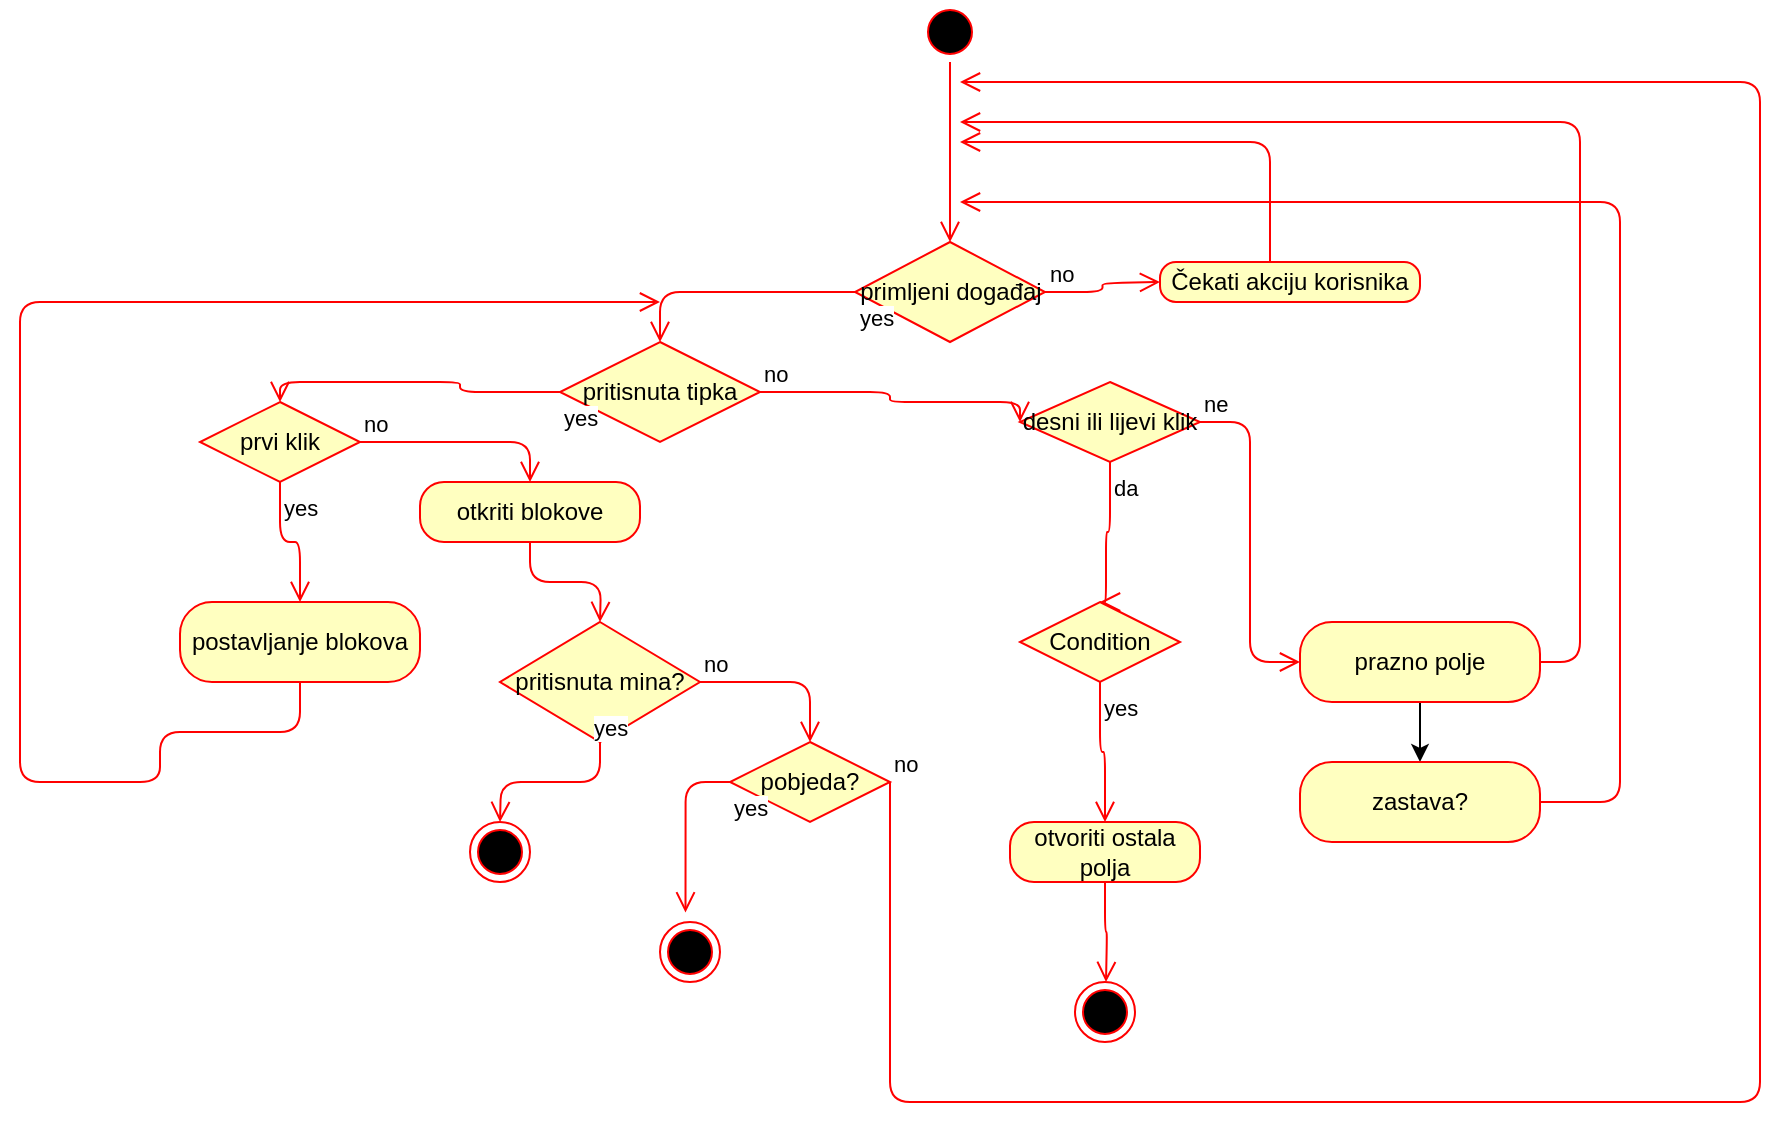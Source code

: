 <mxfile version="14.1.9" type="github">
  <diagram id="qLuT3XfCKeINz1VR8Xrh" name="Page-1">
    <mxGraphModel dx="1901" dy="547" grid="1" gridSize="10" guides="1" tooltips="1" connect="1" arrows="1" fold="1" page="1" pageScale="1" pageWidth="850" pageHeight="1100" math="0" shadow="0">
      <root>
        <mxCell id="0" />
        <mxCell id="1" parent="0" />
        <mxCell id="8PvSvtGJIS-I1I_CBf9S-1" value="" style="ellipse;html=1;shape=startState;fillColor=#000000;strokeColor=#ff0000;" vertex="1" parent="1">
          <mxGeometry x="380" y="10" width="30" height="30" as="geometry" />
        </mxCell>
        <mxCell id="8PvSvtGJIS-I1I_CBf9S-2" value="" style="edgeStyle=orthogonalEdgeStyle;html=1;verticalAlign=bottom;endArrow=open;endSize=8;strokeColor=#ff0000;entryX=0.5;entryY=0;entryDx=0;entryDy=0;" edge="1" source="8PvSvtGJIS-I1I_CBf9S-1" parent="1" target="8PvSvtGJIS-I1I_CBf9S-11">
          <mxGeometry relative="1" as="geometry">
            <mxPoint x="220" y="130" as="targetPoint" />
            <Array as="points">
              <mxPoint x="395" y="110" />
              <mxPoint x="395" y="110" />
            </Array>
          </mxGeometry>
        </mxCell>
        <mxCell id="8PvSvtGJIS-I1I_CBf9S-11" value="&lt;span class=&quot;VIiyi&quot; lang=&quot;hr&quot;&gt;&lt;span class=&quot;JLqJ4b ChMk0b&quot;&gt;&lt;span&gt;primljeni događaj&lt;/span&gt;&lt;/span&gt;&lt;/span&gt;" style="rhombus;whiteSpace=wrap;html=1;fillColor=#ffffc0;strokeColor=#ff0000;" vertex="1" parent="1">
          <mxGeometry x="347.5" y="130" width="95" height="50" as="geometry" />
        </mxCell>
        <mxCell id="8PvSvtGJIS-I1I_CBf9S-12" value="no" style="edgeStyle=orthogonalEdgeStyle;html=1;align=left;verticalAlign=bottom;endArrow=open;endSize=8;strokeColor=#ff0000;" edge="1" source="8PvSvtGJIS-I1I_CBf9S-11" parent="1">
          <mxGeometry x="-1" relative="1" as="geometry">
            <mxPoint x="500" y="150" as="targetPoint" />
          </mxGeometry>
        </mxCell>
        <mxCell id="8PvSvtGJIS-I1I_CBf9S-13" value="yes" style="edgeStyle=orthogonalEdgeStyle;html=1;align=left;verticalAlign=top;endArrow=open;endSize=8;strokeColor=#ff0000;entryX=0.5;entryY=0;entryDx=0;entryDy=0;" edge="1" source="8PvSvtGJIS-I1I_CBf9S-11" parent="1" target="8PvSvtGJIS-I1I_CBf9S-17">
          <mxGeometry x="-1" relative="1" as="geometry">
            <mxPoint x="220" y="150" as="targetPoint" />
          </mxGeometry>
        </mxCell>
        <mxCell id="8PvSvtGJIS-I1I_CBf9S-14" value="Čekati akciju korisnika" style="rounded=1;whiteSpace=wrap;html=1;arcSize=40;fontColor=#000000;fillColor=#ffffc0;strokeColor=#ff0000;" vertex="1" parent="1">
          <mxGeometry x="500" y="140" width="130" height="20" as="geometry" />
        </mxCell>
        <mxCell id="8PvSvtGJIS-I1I_CBf9S-15" value="" style="edgeStyle=orthogonalEdgeStyle;html=1;verticalAlign=bottom;endArrow=open;endSize=8;strokeColor=#ff0000;" edge="1" source="8PvSvtGJIS-I1I_CBf9S-14" parent="1">
          <mxGeometry relative="1" as="geometry">
            <mxPoint x="400" y="80" as="targetPoint" />
            <Array as="points">
              <mxPoint x="555" y="80" />
              <mxPoint x="555" y="80" />
            </Array>
          </mxGeometry>
        </mxCell>
        <mxCell id="8PvSvtGJIS-I1I_CBf9S-17" value="pritisnuta tipka" style="rhombus;whiteSpace=wrap;html=1;fillColor=#ffffc0;strokeColor=#ff0000;" vertex="1" parent="1">
          <mxGeometry x="200" y="180" width="100" height="50" as="geometry" />
        </mxCell>
        <mxCell id="8PvSvtGJIS-I1I_CBf9S-18" value="no" style="edgeStyle=orthogonalEdgeStyle;html=1;align=left;verticalAlign=bottom;endArrow=open;endSize=8;strokeColor=#ff0000;entryX=0;entryY=0.5;entryDx=0;entryDy=0;" edge="1" source="8PvSvtGJIS-I1I_CBf9S-17" parent="1" target="8PvSvtGJIS-I1I_CBf9S-56">
          <mxGeometry x="-1" relative="1" as="geometry">
            <mxPoint x="430" y="210" as="targetPoint" />
            <Array as="points">
              <mxPoint x="365" y="205" />
              <mxPoint x="365" y="210" />
              <mxPoint x="430" y="210" />
            </Array>
          </mxGeometry>
        </mxCell>
        <mxCell id="8PvSvtGJIS-I1I_CBf9S-19" value="yes" style="edgeStyle=orthogonalEdgeStyle;html=1;align=left;verticalAlign=top;endArrow=open;endSize=8;strokeColor=#ff0000;entryX=0.5;entryY=0;entryDx=0;entryDy=0;" edge="1" source="8PvSvtGJIS-I1I_CBf9S-17" parent="1" target="8PvSvtGJIS-I1I_CBf9S-20">
          <mxGeometry x="-1" relative="1" as="geometry">
            <mxPoint x="60" y="190" as="targetPoint" />
          </mxGeometry>
        </mxCell>
        <mxCell id="8PvSvtGJIS-I1I_CBf9S-20" value="prvi klik" style="rhombus;whiteSpace=wrap;html=1;fillColor=#ffffc0;strokeColor=#ff0000;" vertex="1" parent="1">
          <mxGeometry x="20" y="210" width="80" height="40" as="geometry" />
        </mxCell>
        <mxCell id="8PvSvtGJIS-I1I_CBf9S-21" value="no" style="edgeStyle=orthogonalEdgeStyle;html=1;align=left;verticalAlign=bottom;endArrow=open;endSize=8;strokeColor=#ff0000;entryX=0.5;entryY=0;entryDx=0;entryDy=0;" edge="1" source="8PvSvtGJIS-I1I_CBf9S-20" parent="1" target="8PvSvtGJIS-I1I_CBf9S-31">
          <mxGeometry x="-1" relative="1" as="geometry">
            <mxPoint x="240" y="230" as="targetPoint" />
          </mxGeometry>
        </mxCell>
        <mxCell id="8PvSvtGJIS-I1I_CBf9S-22" value="yes" style="edgeStyle=orthogonalEdgeStyle;html=1;align=left;verticalAlign=top;endArrow=open;endSize=8;strokeColor=#ff0000;entryX=0.5;entryY=0;entryDx=0;entryDy=0;" edge="1" source="8PvSvtGJIS-I1I_CBf9S-20" parent="1" target="8PvSvtGJIS-I1I_CBf9S-28">
          <mxGeometry x="-1" relative="1" as="geometry">
            <mxPoint x="70" y="300" as="targetPoint" />
          </mxGeometry>
        </mxCell>
        <mxCell id="8PvSvtGJIS-I1I_CBf9S-28" value="postavljanje blokova" style="rounded=1;whiteSpace=wrap;html=1;arcSize=40;fontColor=#000000;fillColor=#ffffc0;strokeColor=#ff0000;" vertex="1" parent="1">
          <mxGeometry x="10" y="310" width="120" height="40" as="geometry" />
        </mxCell>
        <mxCell id="8PvSvtGJIS-I1I_CBf9S-29" value="" style="edgeStyle=orthogonalEdgeStyle;html=1;verticalAlign=bottom;endArrow=open;endSize=8;strokeColor=#ff0000;" edge="1" source="8PvSvtGJIS-I1I_CBf9S-28" parent="1">
          <mxGeometry relative="1" as="geometry">
            <mxPoint x="250" y="160" as="targetPoint" />
            <Array as="points">
              <mxPoint x="70" y="375" />
              <mxPoint y="375" />
              <mxPoint y="400" />
              <mxPoint x="-70" y="400" />
            </Array>
          </mxGeometry>
        </mxCell>
        <mxCell id="8PvSvtGJIS-I1I_CBf9S-31" value="otkriti blokove" style="rounded=1;whiteSpace=wrap;html=1;arcSize=40;fontColor=#000000;fillColor=#ffffc0;strokeColor=#ff0000;" vertex="1" parent="1">
          <mxGeometry x="130" y="250" width="110" height="30" as="geometry" />
        </mxCell>
        <mxCell id="8PvSvtGJIS-I1I_CBf9S-32" value="" style="edgeStyle=orthogonalEdgeStyle;html=1;verticalAlign=bottom;endArrow=open;endSize=8;strokeColor=#ff0000;" edge="1" source="8PvSvtGJIS-I1I_CBf9S-31" parent="1">
          <mxGeometry relative="1" as="geometry">
            <mxPoint x="220" y="320" as="targetPoint" />
          </mxGeometry>
        </mxCell>
        <mxCell id="8PvSvtGJIS-I1I_CBf9S-33" value="pritisnuta mina?" style="rhombus;whiteSpace=wrap;html=1;fillColor=#ffffc0;strokeColor=#ff0000;" vertex="1" parent="1">
          <mxGeometry x="170" y="320" width="100" height="60" as="geometry" />
        </mxCell>
        <mxCell id="8PvSvtGJIS-I1I_CBf9S-34" value="no" style="edgeStyle=orthogonalEdgeStyle;html=1;align=left;verticalAlign=bottom;endArrow=open;endSize=8;strokeColor=#ff0000;entryX=0.5;entryY=0;entryDx=0;entryDy=0;" edge="1" source="8PvSvtGJIS-I1I_CBf9S-33" parent="1" target="8PvSvtGJIS-I1I_CBf9S-38">
          <mxGeometry x="-1" relative="1" as="geometry">
            <mxPoint x="380" y="370" as="targetPoint" />
          </mxGeometry>
        </mxCell>
        <mxCell id="8PvSvtGJIS-I1I_CBf9S-35" value="yes" style="edgeStyle=orthogonalEdgeStyle;html=1;align=left;verticalAlign=top;endArrow=open;endSize=8;strokeColor=#ff0000;entryX=0.5;entryY=0;entryDx=0;entryDy=0;" edge="1" source="8PvSvtGJIS-I1I_CBf9S-33" parent="1">
          <mxGeometry x="-1" y="-21" relative="1" as="geometry">
            <mxPoint x="170" y="420" as="targetPoint" />
            <mxPoint x="16" y="-20" as="offset" />
          </mxGeometry>
        </mxCell>
        <mxCell id="8PvSvtGJIS-I1I_CBf9S-38" value="pobjeda?" style="rhombus;whiteSpace=wrap;html=1;fillColor=#ffffc0;strokeColor=#ff0000;" vertex="1" parent="1">
          <mxGeometry x="285" y="380" width="80" height="40" as="geometry" />
        </mxCell>
        <mxCell id="8PvSvtGJIS-I1I_CBf9S-39" value="no" style="edgeStyle=orthogonalEdgeStyle;html=1;align=left;verticalAlign=bottom;endArrow=open;endSize=8;strokeColor=#ff0000;" edge="1" source="8PvSvtGJIS-I1I_CBf9S-38" parent="1">
          <mxGeometry x="-1" relative="1" as="geometry">
            <mxPoint x="400" y="50" as="targetPoint" />
            <Array as="points">
              <mxPoint x="365" y="560" />
              <mxPoint x="800" y="560" />
              <mxPoint x="800" y="50" />
            </Array>
          </mxGeometry>
        </mxCell>
        <mxCell id="8PvSvtGJIS-I1I_CBf9S-41" value="" style="ellipse;html=1;shape=endState;fillColor=#000000;strokeColor=#ff0000;" vertex="1" parent="1">
          <mxGeometry x="155" y="420" width="30" height="30" as="geometry" />
        </mxCell>
        <mxCell id="8PvSvtGJIS-I1I_CBf9S-64" style="edgeStyle=orthogonalEdgeStyle;rounded=0;orthogonalLoop=1;jettySize=auto;html=1;exitX=0.5;exitY=1;exitDx=0;exitDy=0;entryX=0.5;entryY=0;entryDx=0;entryDy=0;" edge="1" parent="1" source="8PvSvtGJIS-I1I_CBf9S-54" target="8PvSvtGJIS-I1I_CBf9S-59">
          <mxGeometry relative="1" as="geometry" />
        </mxCell>
        <mxCell id="8PvSvtGJIS-I1I_CBf9S-54" value="prazno polje" style="rounded=1;whiteSpace=wrap;html=1;arcSize=40;fontColor=#000000;fillColor=#ffffc0;strokeColor=#ff0000;" vertex="1" parent="1">
          <mxGeometry x="570" y="320" width="120" height="40" as="geometry" />
        </mxCell>
        <mxCell id="8PvSvtGJIS-I1I_CBf9S-55" value="" style="edgeStyle=orthogonalEdgeStyle;html=1;verticalAlign=bottom;endArrow=open;endSize=8;strokeColor=#ff0000;" edge="1" source="8PvSvtGJIS-I1I_CBf9S-54" parent="1">
          <mxGeometry relative="1" as="geometry">
            <mxPoint x="400" y="70" as="targetPoint" />
            <Array as="points">
              <mxPoint x="710" y="340" />
              <mxPoint x="710" y="70" />
            </Array>
          </mxGeometry>
        </mxCell>
        <mxCell id="8PvSvtGJIS-I1I_CBf9S-56" value="desni ili lijevi klik" style="rhombus;whiteSpace=wrap;html=1;fillColor=#ffffc0;strokeColor=#ff0000;" vertex="1" parent="1">
          <mxGeometry x="430" y="200" width="90" height="40" as="geometry" />
        </mxCell>
        <mxCell id="8PvSvtGJIS-I1I_CBf9S-57" value="ne" style="edgeStyle=orthogonalEdgeStyle;html=1;align=left;verticalAlign=bottom;endArrow=open;endSize=8;strokeColor=#ff0000;entryX=0;entryY=0.5;entryDx=0;entryDy=0;" edge="1" source="8PvSvtGJIS-I1I_CBf9S-56" parent="1" target="8PvSvtGJIS-I1I_CBf9S-54">
          <mxGeometry x="-1" relative="1" as="geometry">
            <mxPoint x="610" y="220" as="targetPoint" />
          </mxGeometry>
        </mxCell>
        <mxCell id="8PvSvtGJIS-I1I_CBf9S-58" value="da" style="edgeStyle=orthogonalEdgeStyle;html=1;align=left;verticalAlign=top;endArrow=open;endSize=8;strokeColor=#ff0000;entryX=0.5;entryY=0;entryDx=0;entryDy=0;" edge="1" source="8PvSvtGJIS-I1I_CBf9S-56" parent="1" target="8PvSvtGJIS-I1I_CBf9S-71">
          <mxGeometry x="-1" relative="1" as="geometry">
            <mxPoint x="472.5" y="310" as="targetPoint" />
            <Array as="points">
              <mxPoint x="475" y="275" />
              <mxPoint x="473" y="275" />
              <mxPoint x="473" y="310" />
            </Array>
          </mxGeometry>
        </mxCell>
        <mxCell id="8PvSvtGJIS-I1I_CBf9S-59" value="zastava?" style="rounded=1;whiteSpace=wrap;html=1;arcSize=40;fontColor=#000000;fillColor=#ffffc0;strokeColor=#ff0000;" vertex="1" parent="1">
          <mxGeometry x="570" y="390" width="120" height="40" as="geometry" />
        </mxCell>
        <mxCell id="8PvSvtGJIS-I1I_CBf9S-60" value="" style="edgeStyle=orthogonalEdgeStyle;html=1;verticalAlign=bottom;endArrow=open;endSize=8;strokeColor=#ff0000;" edge="1" source="8PvSvtGJIS-I1I_CBf9S-59" parent="1">
          <mxGeometry relative="1" as="geometry">
            <mxPoint x="400" y="110" as="targetPoint" />
            <Array as="points">
              <mxPoint x="730" y="410" />
              <mxPoint x="730" y="110" />
            </Array>
          </mxGeometry>
        </mxCell>
        <mxCell id="8PvSvtGJIS-I1I_CBf9S-44" value="" style="ellipse;html=1;shape=endState;fillColor=#000000;strokeColor=#ff0000;" vertex="1" parent="1">
          <mxGeometry x="250" y="470" width="30" height="30" as="geometry" />
        </mxCell>
        <mxCell id="8PvSvtGJIS-I1I_CBf9S-63" value="yes" style="edgeStyle=orthogonalEdgeStyle;html=1;align=left;verticalAlign=top;endArrow=open;endSize=8;strokeColor=#ff0000;entryX=0.425;entryY=-0.16;entryDx=0;entryDy=0;entryPerimeter=0;" edge="1" parent="1" source="8PvSvtGJIS-I1I_CBf9S-38" target="8PvSvtGJIS-I1I_CBf9S-44">
          <mxGeometry x="-1" relative="1" as="geometry">
            <mxPoint x="294" y="446" as="targetPoint" />
            <mxPoint x="325" y="420" as="sourcePoint" />
          </mxGeometry>
        </mxCell>
        <mxCell id="8PvSvtGJIS-I1I_CBf9S-71" value="Condition" style="rhombus;whiteSpace=wrap;html=1;fillColor=#ffffc0;strokeColor=#ff0000;" vertex="1" parent="1">
          <mxGeometry x="430" y="310" width="80" height="40" as="geometry" />
        </mxCell>
        <mxCell id="8PvSvtGJIS-I1I_CBf9S-73" value="yes" style="edgeStyle=orthogonalEdgeStyle;html=1;align=left;verticalAlign=top;endArrow=open;endSize=8;strokeColor=#ff0000;entryX=0.5;entryY=0;entryDx=0;entryDy=0;" edge="1" source="8PvSvtGJIS-I1I_CBf9S-71" parent="1" target="8PvSvtGJIS-I1I_CBf9S-74">
          <mxGeometry x="-1" relative="1" as="geometry">
            <mxPoint x="470" y="420" as="targetPoint" />
          </mxGeometry>
        </mxCell>
        <mxCell id="8PvSvtGJIS-I1I_CBf9S-74" value="otvoriti ostala polja" style="rounded=1;whiteSpace=wrap;html=1;arcSize=40;fontColor=#000000;fillColor=#ffffc0;strokeColor=#ff0000;" vertex="1" parent="1">
          <mxGeometry x="425" y="420" width="95" height="30" as="geometry" />
        </mxCell>
        <mxCell id="8PvSvtGJIS-I1I_CBf9S-75" value="" style="edgeStyle=orthogonalEdgeStyle;html=1;verticalAlign=bottom;endArrow=open;endSize=8;strokeColor=#ff0000;" edge="1" source="8PvSvtGJIS-I1I_CBf9S-74" parent="1">
          <mxGeometry relative="1" as="geometry">
            <mxPoint x="473" y="500" as="targetPoint" />
          </mxGeometry>
        </mxCell>
        <mxCell id="8PvSvtGJIS-I1I_CBf9S-76" value="" style="ellipse;html=1;shape=endState;fillColor=#000000;strokeColor=#ff0000;" vertex="1" parent="1">
          <mxGeometry x="457.5" y="500" width="30" height="30" as="geometry" />
        </mxCell>
      </root>
    </mxGraphModel>
  </diagram>
</mxfile>
